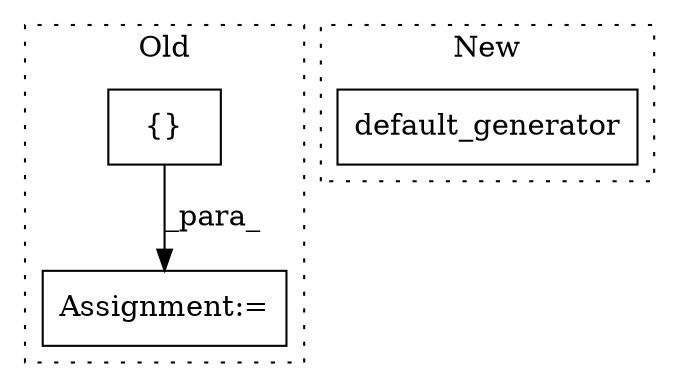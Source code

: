 digraph G {
subgraph cluster0 {
1 [label="{}" a="4" s="2556" l="2" shape="box"];
3 [label="Assignment:=" a="7" s="2495" l="1" shape="box"];
label = "Old";
style="dotted";
}
subgraph cluster1 {
2 [label="default_generator" a="32" s="2917,2942" l="18,1" shape="box"];
label = "New";
style="dotted";
}
1 -> 3 [label="_para_"];
}